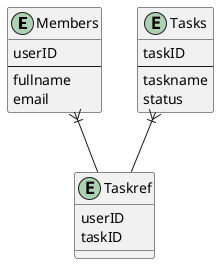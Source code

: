 @startuml

entity Members {
    userID
    --
    fullname
    email
}

entity Tasks {
    taskID
    --
    taskname
    status
}

entity Taskref {
    userID
    taskID
}


Members }|-- Taskref
Tasks }|-- Taskref

@enduml